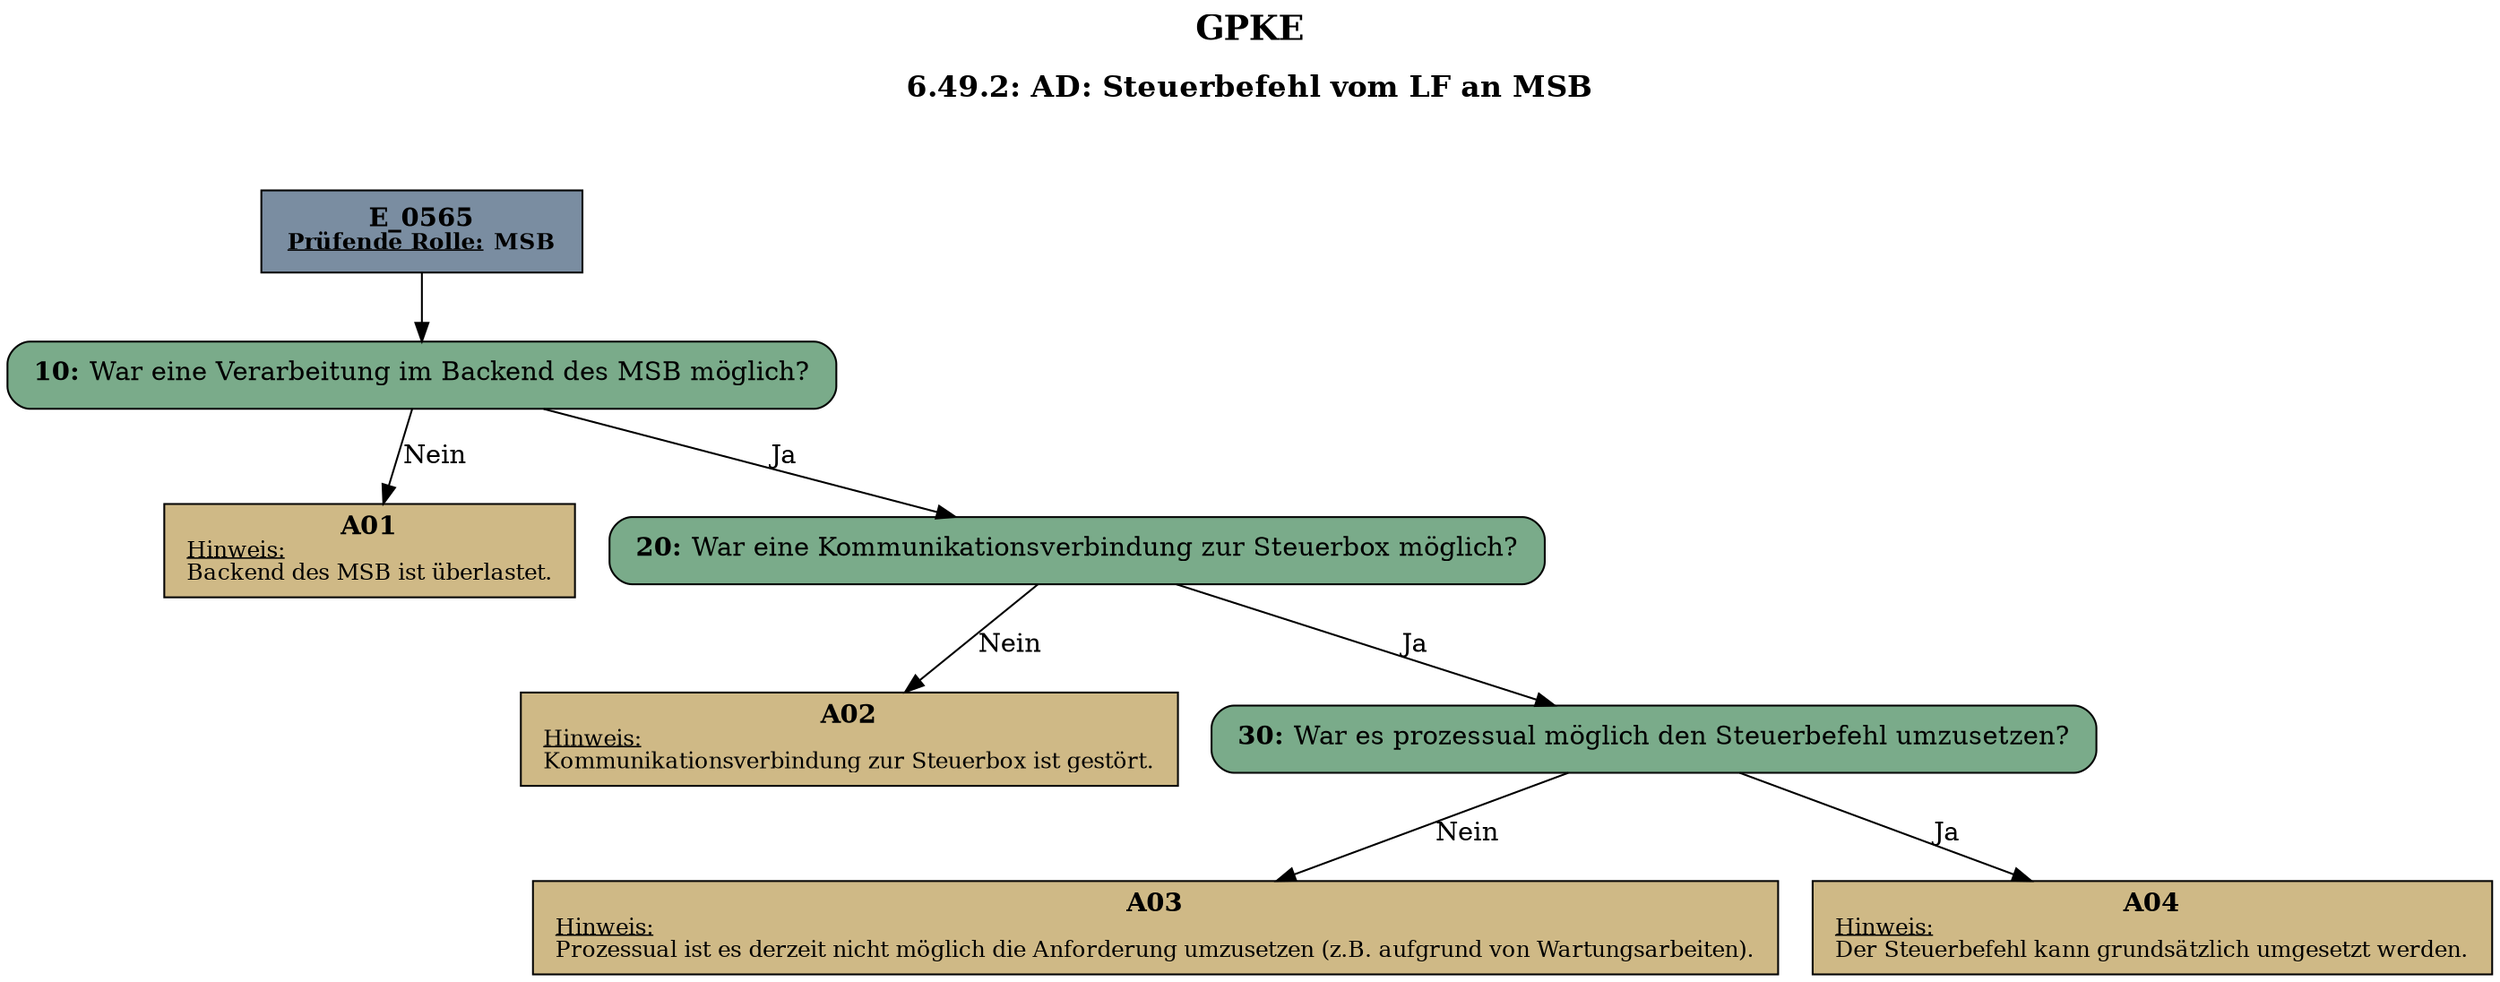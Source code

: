 digraph D {
    labelloc="t";
    label=<<B><FONT POINT-SIZE="18">GPKE</FONT></B><BR/><BR/><B><FONT POINT-SIZE="16">6.49.2: AD: Steuerbefehl vom LF an MSB</FONT></B><BR/><BR/><BR/><BR/>>;
    "Start" [margin="0.2,0.12", shape=box, style=filled, fillcolor="#7a8da1", label=<<B>E_0565</B><BR align="center"/><FONT point-size="12"><B><U>Prüfende Rolle:</U> MSB</B></FONT><BR align="center"/>>];
    "10" [margin="0.2,0.12", shape=box, style="filled,rounded", fillcolor="#7aab8a", label=<<B>10: </B>War eine Verarbeitung im Backend des MSB möglich?<BR align="left"/>>];
    "A01" [margin="0.17,0.08", shape=box, style=filled, fillcolor="#cfb986", label=<<B>A01</B><BR align="center"/><FONT point-size="12"><U>Hinweis:</U><BR align="left"/>Backend des MSB ist überlastet.<BR align="left"/></FONT>>];
    "20" [margin="0.2,0.12", shape=box, style="filled,rounded", fillcolor="#7aab8a", label=<<B>20: </B>War eine Kommunikationsverbindung zur Steuerbox möglich?<BR align="left"/>>];
    "A02" [margin="0.17,0.08", shape=box, style=filled, fillcolor="#cfb986", label=<<B>A02</B><BR align="center"/><FONT point-size="12"><U>Hinweis:</U><BR align="left"/>Kommunikationsverbindung zur Steuerbox ist gestört.<BR align="left"/></FONT>>];
    "30" [margin="0.2,0.12", shape=box, style="filled,rounded", fillcolor="#7aab8a", label=<<B>30: </B>War es prozessual möglich den Steuerbefehl umzusetzen?<BR align="left"/>>];
    "A03" [margin="0.17,0.08", shape=box, style=filled, fillcolor="#cfb986", label=<<B>A03</B><BR align="center"/><FONT point-size="12"><U>Hinweis:</U><BR align="left"/>Prozessual ist es derzeit nicht möglich die Anforderung umzusetzen (z.B. aufgrund von Wartungsarbeiten).<BR align="left"/></FONT>>];
    "A04" [margin="0.17,0.08", shape=box, style=filled, fillcolor="#cfb986", label=<<B>A04</B><BR align="center"/><FONT point-size="12"><U>Hinweis:</U><BR align="left"/>Der Steuerbefehl kann grundsätzlich umgesetzt werden.<BR align="left"/></FONT>>];

    "Start" -> "10";
    "10" -> "A01" [label="Nein"];
    "10" -> "20" [label="Ja"];
    "20" -> "A02" [label="Nein"];
    "20" -> "30" [label="Ja"];
    "30" -> "A03" [label="Nein"];
    "30" -> "A04" [label="Ja"];

    bgcolor="transparent";
}